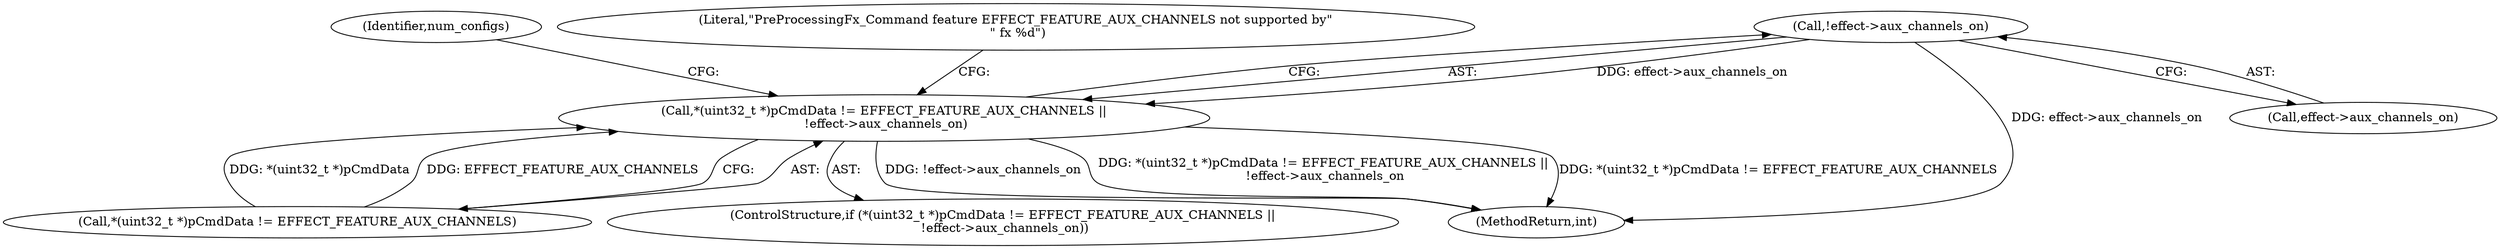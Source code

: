 digraph "0_Android_aeea52da00d210587fb3ed895de3d5f2e0264c88_9@pointer" {
"1000910" [label="(Call,!effect->aux_channels_on)"];
"1000903" [label="(Call,*(uint32_t *)pCmdData != EFFECT_FEATURE_AUX_CHANNELS ||\n !effect->aux_channels_on)"];
"1000935" [label="(Identifier,num_configs)"];
"1000910" [label="(Call,!effect->aux_channels_on)"];
"1000904" [label="(Call,*(uint32_t *)pCmdData != EFFECT_FEATURE_AUX_CHANNELS)"];
"1000911" [label="(Call,effect->aux_channels_on)"];
"1000903" [label="(Call,*(uint32_t *)pCmdData != EFFECT_FEATURE_AUX_CHANNELS ||\n !effect->aux_channels_on)"];
"1000902" [label="(ControlStructure,if (*(uint32_t *)pCmdData != EFFECT_FEATURE_AUX_CHANNELS ||\n !effect->aux_channels_on))"];
"1000916" [label="(Literal,\"PreProcessingFx_Command feature EFFECT_FEATURE_AUX_CHANNELS not supported by\"\n \" fx %d\")"];
"1001318" [label="(MethodReturn,int)"];
"1000910" -> "1000903"  [label="AST: "];
"1000910" -> "1000911"  [label="CFG: "];
"1000911" -> "1000910"  [label="AST: "];
"1000903" -> "1000910"  [label="CFG: "];
"1000910" -> "1001318"  [label="DDG: effect->aux_channels_on"];
"1000910" -> "1000903"  [label="DDG: effect->aux_channels_on"];
"1000903" -> "1000902"  [label="AST: "];
"1000903" -> "1000904"  [label="CFG: "];
"1000904" -> "1000903"  [label="AST: "];
"1000916" -> "1000903"  [label="CFG: "];
"1000935" -> "1000903"  [label="CFG: "];
"1000903" -> "1001318"  [label="DDG: *(uint32_t *)pCmdData != EFFECT_FEATURE_AUX_CHANNELS"];
"1000903" -> "1001318"  [label="DDG: !effect->aux_channels_on"];
"1000903" -> "1001318"  [label="DDG: *(uint32_t *)pCmdData != EFFECT_FEATURE_AUX_CHANNELS ||\n !effect->aux_channels_on"];
"1000904" -> "1000903"  [label="DDG: *(uint32_t *)pCmdData"];
"1000904" -> "1000903"  [label="DDG: EFFECT_FEATURE_AUX_CHANNELS"];
}
